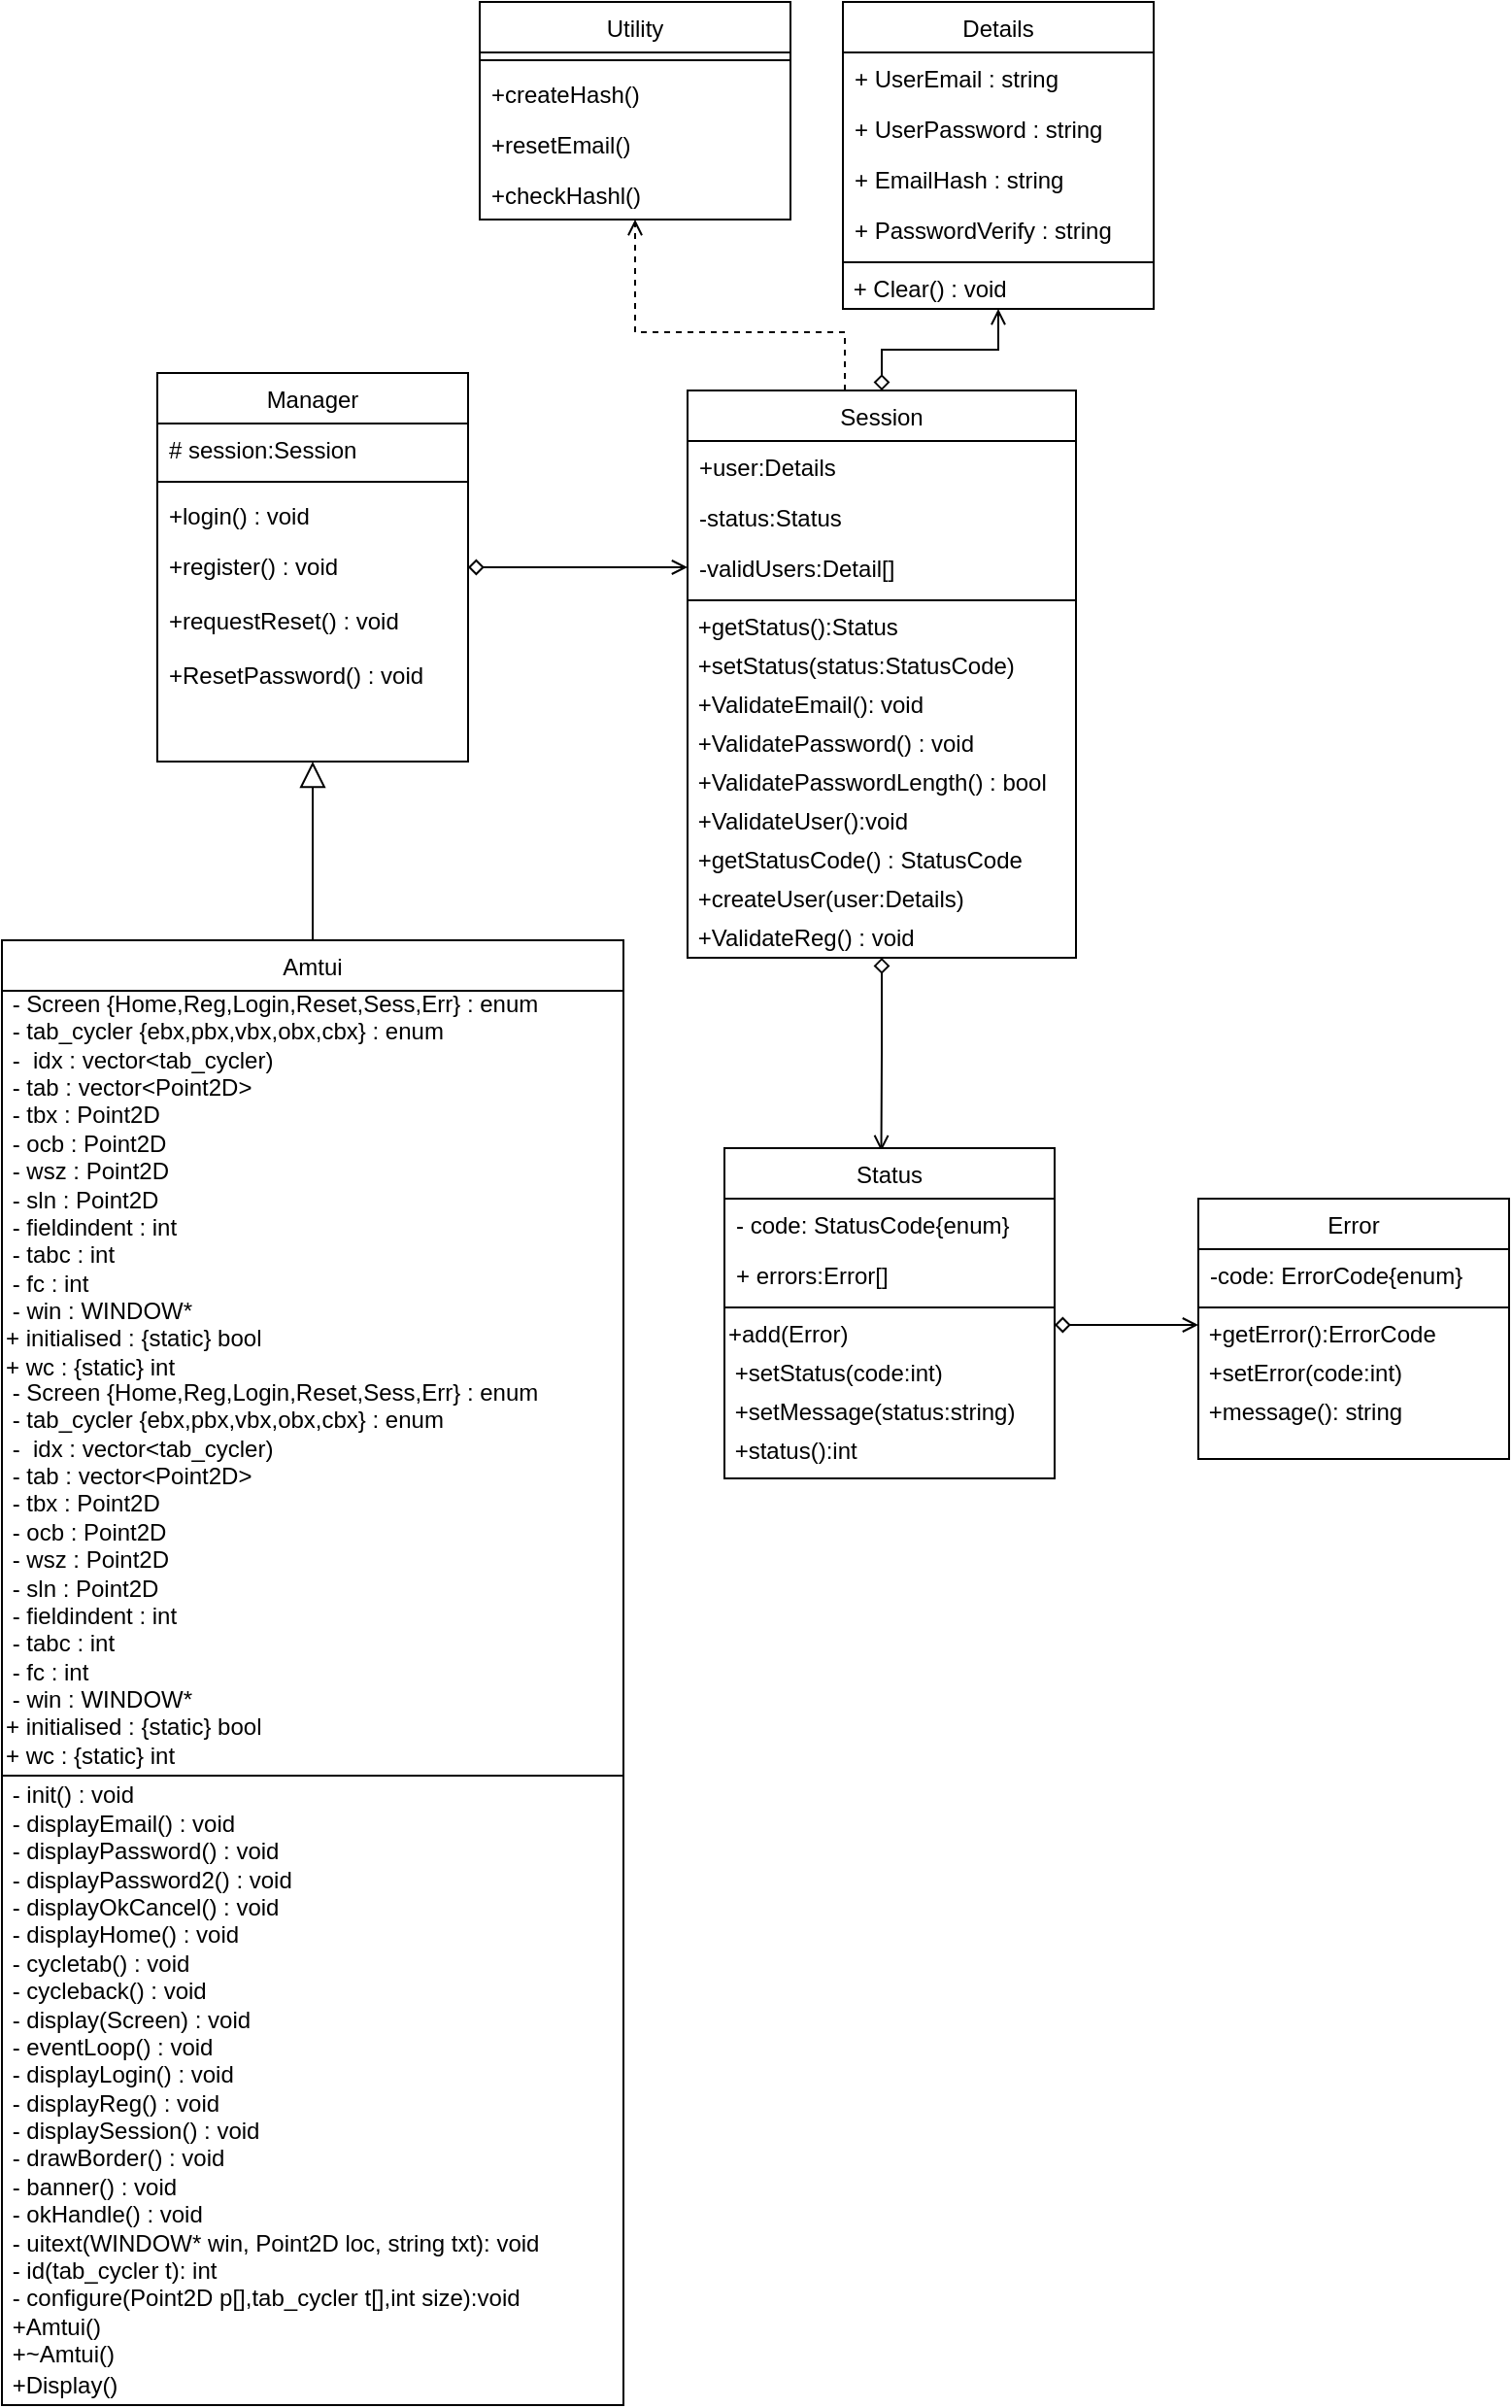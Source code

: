 <mxfile version="13.1.3" type="device"><diagram id="C5RBs43oDa-KdzZeNtuy" name="Page-1"><mxGraphModel dx="920" dy="1678" grid="1" gridSize="10" guides="1" tooltips="1" connect="1" arrows="1" fold="1" page="1" pageScale="1" pageWidth="827" pageHeight="1169" math="0" shadow="0"><root><mxCell id="WIyWlLk6GJQsqaUBKTNV-0"/><mxCell id="WIyWlLk6GJQsqaUBKTNV-1" parent="WIyWlLk6GJQsqaUBKTNV-0"/><mxCell id="tsOdheb4h8W3_vohFzvW-35" style="edgeStyle=orthogonalEdgeStyle;rounded=0;orthogonalLoop=1;jettySize=auto;html=1;entryX=0;entryY=0.5;entryDx=0;entryDy=0;startArrow=diamond;startFill=0;endArrow=open;endFill=0;" parent="WIyWlLk6GJQsqaUBKTNV-1" source="zkfFHV4jXpPFQw0GAbJ--17" target="tsOdheb4h8W3_vohFzvW-26" edge="1"><mxGeometry relative="1" as="geometry"/></mxCell><mxCell id="zkfFHV4jXpPFQw0GAbJ--17" value="Manager" style="swimlane;fontStyle=0;align=center;verticalAlign=top;childLayout=stackLayout;horizontal=1;startSize=26;horizontalStack=0;resizeParent=1;resizeLast=0;collapsible=1;marginBottom=0;rounded=0;shadow=0;strokeWidth=1;" parent="WIyWlLk6GJQsqaUBKTNV-1" vertex="1"><mxGeometry x="474" y="111" width="160" height="200" as="geometry"><mxRectangle x="550" y="140" width="160" height="26" as="alternateBounds"/></mxGeometry></mxCell><mxCell id="zkfFHV4jXpPFQw0GAbJ--19" value="# session:Session" style="text;align=left;verticalAlign=top;spacingLeft=4;spacingRight=4;overflow=hidden;rotatable=0;points=[[0,0.5],[1,0.5]];portConstraint=eastwest;rounded=0;shadow=0;html=0;" parent="zkfFHV4jXpPFQw0GAbJ--17" vertex="1"><mxGeometry y="26" width="160" height="26" as="geometry"/></mxCell><mxCell id="zkfFHV4jXpPFQw0GAbJ--23" value="" style="line;html=1;strokeWidth=1;align=left;verticalAlign=middle;spacingTop=-1;spacingLeft=3;spacingRight=3;rotatable=0;labelPosition=right;points=[];portConstraint=eastwest;" parent="zkfFHV4jXpPFQw0GAbJ--17" vertex="1"><mxGeometry y="52" width="160" height="8" as="geometry"/></mxCell><mxCell id="zkfFHV4jXpPFQw0GAbJ--24" value="+login() : void" style="text;align=left;verticalAlign=top;spacingLeft=4;spacingRight=4;overflow=hidden;rotatable=0;points=[[0,0.5],[1,0.5]];portConstraint=eastwest;" parent="zkfFHV4jXpPFQw0GAbJ--17" vertex="1"><mxGeometry y="60" width="160" height="26" as="geometry"/></mxCell><mxCell id="zkfFHV4jXpPFQw0GAbJ--25" value="+register() : void" style="text;align=left;verticalAlign=top;spacingLeft=4;spacingRight=4;overflow=hidden;rotatable=0;points=[[0,0.5],[1,0.5]];portConstraint=eastwest;" parent="zkfFHV4jXpPFQw0GAbJ--17" vertex="1"><mxGeometry y="86" width="160" height="28" as="geometry"/></mxCell><mxCell id="tsOdheb4h8W3_vohFzvW-19" value="+requestReset() : void" style="text;align=left;verticalAlign=top;spacingLeft=4;spacingRight=4;overflow=hidden;rotatable=0;points=[[0,0.5],[1,0.5]];portConstraint=eastwest;" parent="zkfFHV4jXpPFQw0GAbJ--17" vertex="1"><mxGeometry y="114" width="160" height="28" as="geometry"/></mxCell><mxCell id="tsOdheb4h8W3_vohFzvW-20" value="+ResetPassword() : void" style="text;align=left;verticalAlign=top;spacingLeft=4;spacingRight=4;overflow=hidden;rotatable=0;points=[[0,0.5],[1,0.5]];portConstraint=eastwest;" parent="zkfFHV4jXpPFQw0GAbJ--17" vertex="1"><mxGeometry y="142" width="160" height="28" as="geometry"/></mxCell><mxCell id="tsOdheb4h8W3_vohFzvW-52" style="edgeStyle=orthogonalEdgeStyle;rounded=0;orthogonalLoop=1;jettySize=auto;html=1;entryX=0.5;entryY=1;entryDx=0;entryDy=0;startArrow=diamond;startFill=0;endArrow=open;endFill=0;" parent="WIyWlLk6GJQsqaUBKTNV-1" source="tsOdheb4h8W3_vohFzvW-1" target="tsOdheb4h8W3_vohFzvW-6" edge="1"><mxGeometry relative="1" as="geometry"/></mxCell><mxCell id="tsOdheb4h8W3_vohFzvW-53" style="edgeStyle=orthogonalEdgeStyle;rounded=0;orthogonalLoop=1;jettySize=auto;html=1;entryX=0.5;entryY=1;entryDx=0;entryDy=0;startArrow=none;startFill=0;endArrow=open;endFill=0;dashed=1;" parent="WIyWlLk6GJQsqaUBKTNV-1" source="tsOdheb4h8W3_vohFzvW-1" target="tsOdheb4h8W3_vohFzvW-12" edge="1"><mxGeometry relative="1" as="geometry"><Array as="points"><mxPoint x="828" y="90"/><mxPoint x="720" y="90"/></Array></mxGeometry></mxCell><mxCell id="tsOdheb4h8W3_vohFzvW-1" value="Session" style="swimlane;fontStyle=0;align=center;verticalAlign=top;childLayout=stackLayout;horizontal=1;startSize=26;horizontalStack=0;resizeParent=1;resizeLast=0;collapsible=1;marginBottom=0;rounded=0;shadow=0;strokeWidth=1;" parent="WIyWlLk6GJQsqaUBKTNV-1" vertex="1"><mxGeometry x="747" y="120" width="200" height="292" as="geometry"><mxRectangle x="230" y="140" width="160" height="26" as="alternateBounds"/></mxGeometry></mxCell><mxCell id="tsOdheb4h8W3_vohFzvW-2" value="+user:Details" style="text;align=left;verticalAlign=top;spacingLeft=4;spacingRight=4;overflow=hidden;rotatable=0;points=[[0,0.5],[1,0.5]];portConstraint=eastwest;" parent="tsOdheb4h8W3_vohFzvW-1" vertex="1"><mxGeometry y="26" width="200" height="26" as="geometry"/></mxCell><mxCell id="tsOdheb4h8W3_vohFzvW-3" value="-status:Status" style="text;align=left;verticalAlign=top;spacingLeft=4;spacingRight=4;overflow=hidden;rotatable=0;points=[[0,0.5],[1,0.5]];portConstraint=eastwest;rounded=0;shadow=0;html=0;" parent="tsOdheb4h8W3_vohFzvW-1" vertex="1"><mxGeometry y="52" width="200" height="26" as="geometry"/></mxCell><mxCell id="tsOdheb4h8W3_vohFzvW-26" value="-validUsers:Detail[]" style="text;align=left;verticalAlign=top;spacingLeft=4;spacingRight=4;overflow=hidden;rotatable=0;points=[[0,0.5],[1,0.5]];portConstraint=eastwest;rounded=0;shadow=0;html=0;" parent="tsOdheb4h8W3_vohFzvW-1" vertex="1"><mxGeometry y="78" width="200" height="26" as="geometry"/></mxCell><mxCell id="tsOdheb4h8W3_vohFzvW-25" value="" style="line;html=1;strokeWidth=1;align=left;verticalAlign=middle;spacingTop=-1;spacingLeft=3;spacingRight=3;rotatable=0;labelPosition=right;points=[];portConstraint=eastwest;" parent="tsOdheb4h8W3_vohFzvW-1" vertex="1"><mxGeometry y="104" width="200" height="8" as="geometry"/></mxCell><mxCell id="tsOdheb4h8W3_vohFzvW-27" value="&amp;nbsp;+getStatus():Status" style="text;html=1;align=left;verticalAlign=middle;resizable=0;points=[];autosize=1;" parent="tsOdheb4h8W3_vohFzvW-1" vertex="1"><mxGeometry y="112" width="200" height="20" as="geometry"/></mxCell><mxCell id="tsOdheb4h8W3_vohFzvW-28" value="&amp;nbsp;+setStatus(status:StatusCode)" style="text;html=1;align=left;verticalAlign=middle;resizable=0;points=[];autosize=1;" parent="tsOdheb4h8W3_vohFzvW-1" vertex="1"><mxGeometry y="132" width="200" height="20" as="geometry"/></mxCell><mxCell id="tsOdheb4h8W3_vohFzvW-32" value="&amp;nbsp;+ValidateEmail(): void" style="text;html=1;align=left;verticalAlign=middle;resizable=0;points=[];autosize=1;" parent="tsOdheb4h8W3_vohFzvW-1" vertex="1"><mxGeometry y="152" width="200" height="20" as="geometry"/></mxCell><mxCell id="tsOdheb4h8W3_vohFzvW-33" value="&amp;nbsp;+ValidatePassword() : void" style="text;html=1;align=left;verticalAlign=middle;resizable=0;points=[];autosize=1;" parent="tsOdheb4h8W3_vohFzvW-1" vertex="1"><mxGeometry y="172" width="200" height="20" as="geometry"/></mxCell><mxCell id="qeeQke222dlUhPJb6ZO1-13" value="&amp;nbsp;+ValidatePasswordLength() : bool" style="text;html=1;align=left;verticalAlign=middle;resizable=0;points=[];autosize=1;" vertex="1" parent="tsOdheb4h8W3_vohFzvW-1"><mxGeometry y="192" width="200" height="20" as="geometry"/></mxCell><mxCell id="tsOdheb4h8W3_vohFzvW-34" value="&amp;nbsp;+ValidateUser():void" style="text;html=1;align=left;verticalAlign=middle;resizable=0;points=[];autosize=1;" parent="tsOdheb4h8W3_vohFzvW-1" vertex="1"><mxGeometry y="212" width="200" height="20" as="geometry"/></mxCell><mxCell id="tsOdheb4h8W3_vohFzvW-56" value="&amp;nbsp;+getStatusCode() : StatusCode" style="text;html=1;align=left;verticalAlign=middle;resizable=0;points=[];autosize=1;" parent="tsOdheb4h8W3_vohFzvW-1" vertex="1"><mxGeometry y="232" width="200" height="20" as="geometry"/></mxCell><mxCell id="eyVcMhIvUuuyK8aoAhYr-1" value="&amp;nbsp;+createUser(user:Details)" style="text;html=1;align=left;verticalAlign=middle;resizable=0;points=[];autosize=1;" parent="tsOdheb4h8W3_vohFzvW-1" vertex="1"><mxGeometry y="252" width="200" height="20" as="geometry"/></mxCell><mxCell id="qeeQke222dlUhPJb6ZO1-12" value="&amp;nbsp;+ValidateReg() : void" style="text;html=1;align=left;verticalAlign=middle;resizable=0;points=[];autosize=1;" vertex="1" parent="tsOdheb4h8W3_vohFzvW-1"><mxGeometry y="272" width="200" height="20" as="geometry"/></mxCell><mxCell id="tsOdheb4h8W3_vohFzvW-6" value="Details" style="swimlane;fontStyle=0;align=center;verticalAlign=top;childLayout=stackLayout;horizontal=1;startSize=26;horizontalStack=0;resizeParent=1;resizeLast=0;collapsible=1;marginBottom=0;rounded=0;shadow=0;strokeWidth=1;" parent="WIyWlLk6GJQsqaUBKTNV-1" vertex="1"><mxGeometry x="827" y="-80" width="160" height="158" as="geometry"><mxRectangle x="230" y="140" width="160" height="26" as="alternateBounds"/></mxGeometry></mxCell><mxCell id="tsOdheb4h8W3_vohFzvW-7" value="+ UserEmail : string" style="text;align=left;verticalAlign=top;spacingLeft=4;spacingRight=4;overflow=hidden;rotatable=0;points=[[0,0.5],[1,0.5]];portConstraint=eastwest;" parent="tsOdheb4h8W3_vohFzvW-6" vertex="1"><mxGeometry y="26" width="160" height="26" as="geometry"/></mxCell><mxCell id="tsOdheb4h8W3_vohFzvW-8" value="+ UserPassword : string" style="text;align=left;verticalAlign=top;spacingLeft=4;spacingRight=4;overflow=hidden;rotatable=0;points=[[0,0.5],[1,0.5]];portConstraint=eastwest;rounded=0;shadow=0;html=0;" parent="tsOdheb4h8W3_vohFzvW-6" vertex="1"><mxGeometry y="52" width="160" height="26" as="geometry"/></mxCell><mxCell id="tsOdheb4h8W3_vohFzvW-9" value="+ EmailHash : string" style="text;align=left;verticalAlign=top;spacingLeft=4;spacingRight=4;overflow=hidden;rotatable=0;points=[[0,0.5],[1,0.5]];portConstraint=eastwest;rounded=0;shadow=0;html=0;" parent="tsOdheb4h8W3_vohFzvW-6" vertex="1"><mxGeometry y="78" width="160" height="26" as="geometry"/></mxCell><mxCell id="qeeQke222dlUhPJb6ZO1-11" value="+ PasswordVerify : string" style="text;align=left;verticalAlign=top;spacingLeft=4;spacingRight=4;overflow=hidden;rotatable=0;points=[[0,0.5],[1,0.5]];portConstraint=eastwest;rounded=0;shadow=0;html=0;" vertex="1" parent="tsOdheb4h8W3_vohFzvW-6"><mxGeometry y="104" width="160" height="26" as="geometry"/></mxCell><mxCell id="tsOdheb4h8W3_vohFzvW-10" value="" style="line;html=1;strokeWidth=1;align=left;verticalAlign=middle;spacingTop=-1;spacingLeft=3;spacingRight=3;rotatable=0;labelPosition=right;points=[];portConstraint=eastwest;" parent="tsOdheb4h8W3_vohFzvW-6" vertex="1"><mxGeometry y="130" width="160" height="8" as="geometry"/></mxCell><mxCell id="qeeQke222dlUhPJb6ZO1-10" value="&amp;nbsp;+ Clear() : void" style="text;html=1;align=left;verticalAlign=middle;resizable=0;points=[];autosize=1;" vertex="1" parent="tsOdheb4h8W3_vohFzvW-6"><mxGeometry y="138" width="160" height="20" as="geometry"/></mxCell><mxCell id="tsOdheb4h8W3_vohFzvW-12" value="Utility" style="swimlane;fontStyle=0;align=center;verticalAlign=top;childLayout=stackLayout;horizontal=1;startSize=26;horizontalStack=0;resizeParent=1;resizeLast=0;collapsible=1;marginBottom=0;rounded=0;shadow=0;strokeWidth=1;" parent="WIyWlLk6GJQsqaUBKTNV-1" vertex="1"><mxGeometry x="640" y="-80" width="160" height="112" as="geometry"><mxRectangle x="340" y="380" width="170" height="26" as="alternateBounds"/></mxGeometry></mxCell><mxCell id="tsOdheb4h8W3_vohFzvW-14" value="" style="line;html=1;strokeWidth=1;align=left;verticalAlign=middle;spacingTop=-1;spacingLeft=3;spacingRight=3;rotatable=0;labelPosition=right;points=[];portConstraint=eastwest;" parent="tsOdheb4h8W3_vohFzvW-12" vertex="1"><mxGeometry y="26" width="160" height="8" as="geometry"/></mxCell><mxCell id="tsOdheb4h8W3_vohFzvW-54" value="+createHash()" style="text;align=left;verticalAlign=top;spacingLeft=4;spacingRight=4;overflow=hidden;rotatable=0;points=[[0,0.5],[1,0.5]];portConstraint=eastwest;" parent="tsOdheb4h8W3_vohFzvW-12" vertex="1"><mxGeometry y="34" width="160" height="26" as="geometry"/></mxCell><mxCell id="tsOdheb4h8W3_vohFzvW-55" value="+resetEmail()" style="text;align=left;verticalAlign=top;spacingLeft=4;spacingRight=4;overflow=hidden;rotatable=0;points=[[0,0.5],[1,0.5]];portConstraint=eastwest;" parent="tsOdheb4h8W3_vohFzvW-12" vertex="1"><mxGeometry y="60" width="160" height="26" as="geometry"/></mxCell><mxCell id="eyVcMhIvUuuyK8aoAhYr-2" value="+checkHashl()" style="text;align=left;verticalAlign=top;spacingLeft=4;spacingRight=4;overflow=hidden;rotatable=0;points=[[0,0.5],[1,0.5]];portConstraint=eastwest;" parent="tsOdheb4h8W3_vohFzvW-12" vertex="1"><mxGeometry y="86" width="160" height="26" as="geometry"/></mxCell><mxCell id="tsOdheb4h8W3_vohFzvW-36" style="edgeStyle=orthogonalEdgeStyle;rounded=0;orthogonalLoop=1;jettySize=auto;html=1;entryX=0;entryY=0.5;entryDx=0;entryDy=0;startArrow=diamond;startFill=0;endArrow=open;endFill=0;" parent="WIyWlLk6GJQsqaUBKTNV-1" edge="1"><mxGeometry relative="1" as="geometry"><mxPoint x="936" y="601" as="sourcePoint"/><mxPoint x="1010" y="601" as="targetPoint"/><Array as="points"><mxPoint x="936" y="601"/></Array></mxGeometry></mxCell><mxCell id="tsOdheb4h8W3_vohFzvW-42" style="edgeStyle=orthogonalEdgeStyle;rounded=0;orthogonalLoop=1;jettySize=auto;html=1;entryX=0.475;entryY=0.009;entryDx=0;entryDy=0;entryPerimeter=0;startArrow=diamond;startFill=0;endArrow=open;endFill=0;exitX=0.5;exitY=1;exitDx=0;exitDy=0;" parent="WIyWlLk6GJQsqaUBKTNV-1" source="tsOdheb4h8W3_vohFzvW-1" target="zkfFHV4jXpPFQw0GAbJ--13" edge="1"><mxGeometry relative="1" as="geometry"><mxPoint x="828" y="440" as="sourcePoint"/></mxGeometry></mxCell><mxCell id="qeeQke222dlUhPJb6ZO1-2" style="edgeStyle=orthogonalEdgeStyle;rounded=0;orthogonalLoop=1;jettySize=auto;html=1;entryX=0.5;entryY=1;entryDx=0;entryDy=0;endArrow=block;endFill=0;endSize=11;startSize=11;" edge="1" parent="WIyWlLk6GJQsqaUBKTNV-1" source="zkfFHV4jXpPFQw0GAbJ--0" target="zkfFHV4jXpPFQw0GAbJ--17"><mxGeometry relative="1" as="geometry"/></mxCell><mxCell id="zkfFHV4jXpPFQw0GAbJ--0" value="Amtui" style="swimlane;fontStyle=0;align=center;verticalAlign=top;childLayout=stackLayout;horizontal=1;startSize=26;horizontalStack=0;resizeParent=1;resizeLast=0;collapsible=1;marginBottom=0;rounded=0;shadow=0;strokeWidth=1;" parent="WIyWlLk6GJQsqaUBKTNV-1" vertex="1"><mxGeometry x="394" y="403" width="320" height="754" as="geometry"><mxRectangle x="230" y="140" width="160" height="26" as="alternateBounds"/></mxGeometry></mxCell><mxCell id="tsOdheb4h8W3_vohFzvW-17" value="&lt;div&gt;&amp;nbsp;- Screen {Home,Reg,Login,Reset,Sess,Err} : enum&lt;/div&gt;&lt;div&gt;&amp;nbsp;- tab_cycler {ebx,pbx,vbx,obx,cbx} : enum&lt;/div&gt;&lt;div&gt;&amp;nbsp;-&amp;nbsp; idx : vector&amp;lt;tab_cycler)&lt;/div&gt;&lt;div&gt;&amp;nbsp;- tab : vector&amp;lt;Point2D&amp;gt;&lt;/div&gt;&lt;div&gt;&amp;nbsp;- tbx&amp;nbsp;:&amp;nbsp;Point2D&lt;/div&gt;&lt;div&gt;&amp;nbsp;- ocb&amp;nbsp;:&amp;nbsp;Point2D&lt;/div&gt;&lt;div&gt;&amp;nbsp;- wsz&amp;nbsp;:&amp;nbsp;Point2D&lt;/div&gt;&lt;div&gt;&amp;nbsp;- sln&amp;nbsp;:&amp;nbsp;Point2D&lt;/div&gt;&lt;div&gt;&amp;nbsp;- fieldindent : int&lt;/div&gt;&lt;div&gt;&lt;span&gt;&amp;nbsp;- tabc&lt;/span&gt;&amp;nbsp;: int&lt;/div&gt;&lt;div&gt;&amp;nbsp;- fc&amp;nbsp;: int&lt;/div&gt;&lt;div&gt;&amp;nbsp;-&lt;span&gt;&amp;nbsp;&lt;/span&gt;&lt;span&gt;win : WINDOW*&lt;/span&gt;&lt;/div&gt;&lt;div&gt;&lt;div&gt;+ initialised : {static} bool&lt;br&gt;&lt;/div&gt;&lt;/div&gt;&lt;div&gt;+ wc : {static} int&lt;br&gt;&lt;/div&gt;" style="text;html=1;align=left;verticalAlign=middle;resizable=0;points=[];autosize=1;" parent="zkfFHV4jXpPFQw0GAbJ--0" vertex="1"><mxGeometry y="26" width="320" height="200" as="geometry"/></mxCell><mxCell id="qeeQke222dlUhPJb6ZO1-9" value="&lt;div&gt;&amp;nbsp;- Screen {Home,Reg,Login,Reset,Sess,Err} : enum&lt;/div&gt;&lt;div&gt;&amp;nbsp;- tab_cycler {ebx,pbx,vbx,obx,cbx} : enum&lt;/div&gt;&lt;div&gt;&amp;nbsp;-&amp;nbsp; idx : vector&amp;lt;tab_cycler)&lt;/div&gt;&lt;div&gt;&amp;nbsp;- tab : vector&amp;lt;Point2D&amp;gt;&lt;/div&gt;&lt;div&gt;&amp;nbsp;- tbx&amp;nbsp;:&amp;nbsp;Point2D&lt;/div&gt;&lt;div&gt;&amp;nbsp;- ocb&amp;nbsp;:&amp;nbsp;Point2D&lt;/div&gt;&lt;div&gt;&amp;nbsp;- wsz&amp;nbsp;:&amp;nbsp;Point2D&lt;/div&gt;&lt;div&gt;&amp;nbsp;- sln&amp;nbsp;:&amp;nbsp;Point2D&lt;/div&gt;&lt;div&gt;&amp;nbsp;- fieldindent : int&lt;/div&gt;&lt;div&gt;&lt;span&gt;&amp;nbsp;- tabc&lt;/span&gt;&amp;nbsp;: int&lt;/div&gt;&lt;div&gt;&amp;nbsp;- fc&amp;nbsp;: int&lt;/div&gt;&lt;div&gt;&amp;nbsp;-&lt;span&gt;&amp;nbsp;&lt;/span&gt;&lt;span&gt;win : WINDOW*&lt;/span&gt;&lt;/div&gt;&lt;div&gt;&lt;div&gt;+ initialised : {static} bool&lt;br&gt;&lt;/div&gt;&lt;/div&gt;&lt;div&gt;+ wc : {static} int&lt;br&gt;&lt;/div&gt;" style="text;html=1;align=left;verticalAlign=middle;resizable=0;points=[];autosize=1;" vertex="1" parent="zkfFHV4jXpPFQw0GAbJ--0"><mxGeometry y="226" width="320" height="200" as="geometry"/></mxCell><mxCell id="zkfFHV4jXpPFQw0GAbJ--4" value="" style="line;html=1;strokeWidth=1;align=left;verticalAlign=middle;spacingTop=-1;spacingLeft=3;spacingRight=3;rotatable=0;labelPosition=right;points=[];portConstraint=eastwest;" parent="zkfFHV4jXpPFQw0GAbJ--0" vertex="1"><mxGeometry y="426" width="320" height="8" as="geometry"/></mxCell><mxCell id="qeeQke222dlUhPJb6ZO1-8" value="&lt;div&gt;&lt;div&gt;&amp;nbsp;- init()&amp;nbsp;: void&lt;/div&gt;&lt;div&gt;&amp;nbsp;-&amp;nbsp;displayEmail()&amp;nbsp;: void&lt;/div&gt;&lt;div&gt;&amp;nbsp;-&amp;nbsp;displayPassword()&amp;nbsp;: void&lt;/div&gt;&lt;div&gt;&amp;nbsp;- displayPassword2()&amp;nbsp;: void&lt;/div&gt;&lt;div&gt;&amp;nbsp;-&amp;nbsp;displayOkCancel()&amp;nbsp;: void&lt;/div&gt;&lt;div&gt;&amp;nbsp;-&amp;nbsp;displayHome()&amp;nbsp;: void&lt;/div&gt;&lt;div&gt;&amp;nbsp;-&amp;nbsp;cycletab()&amp;nbsp;: void&lt;/div&gt;&lt;div&gt;&amp;nbsp;-&amp;nbsp;cycleback()&amp;nbsp;: void&lt;/div&gt;&lt;div&gt;&amp;nbsp;-&amp;nbsp;display(Screen)&amp;nbsp;: void&lt;/div&gt;&lt;div&gt;&amp;nbsp;-&amp;nbsp;eventLoop()&amp;nbsp;: void&lt;/div&gt;&lt;div&gt;&amp;nbsp;-&amp;nbsp;displayLogin()&amp;nbsp;: void&lt;/div&gt;&lt;div&gt;&amp;nbsp;-&amp;nbsp;displayReg()&amp;nbsp;: void&lt;/div&gt;&lt;div&gt;&amp;nbsp;-&amp;nbsp;displaySession()&amp;nbsp;: void&lt;/div&gt;&lt;div&gt;&amp;nbsp;-&amp;nbsp;drawBorder()&amp;nbsp;: void&lt;/div&gt;&lt;div&gt;&amp;nbsp;-&amp;nbsp;banner()&amp;nbsp;: void&lt;/div&gt;&lt;div&gt;&amp;nbsp;-&amp;nbsp;okHandle()&amp;nbsp;: void&lt;/div&gt;&lt;div&gt;&amp;nbsp;-&amp;nbsp;uitext(WINDOW* win, Point2D loc, string txt): void&lt;/div&gt;&lt;div&gt;&amp;nbsp;-&amp;nbsp;id(tab_cycler t): int&lt;/div&gt;&lt;div&gt;&amp;nbsp;-&amp;nbsp;configure(Point2D p[],tab_cycler t[],int size):void&lt;/div&gt;&lt;/div&gt;&lt;div&gt;&amp;nbsp;+Amtui()&lt;br&gt;&lt;/div&gt;&lt;div&gt;&amp;nbsp;+~Amtui()&lt;br&gt;&lt;/div&gt;" style="text;html=1;align=left;verticalAlign=middle;resizable=0;points=[];autosize=1;" vertex="1" parent="zkfFHV4jXpPFQw0GAbJ--0"><mxGeometry y="434" width="320" height="300" as="geometry"/></mxCell><mxCell id="qeeQke222dlUhPJb6ZO1-6" value="&amp;nbsp;+Display()" style="text;html=1;align=left;verticalAlign=middle;resizable=0;points=[];autosize=1;" vertex="1" parent="zkfFHV4jXpPFQw0GAbJ--0"><mxGeometry y="734" width="320" height="20" as="geometry"/></mxCell><mxCell id="zkfFHV4jXpPFQw0GAbJ--6" value="Error" style="swimlane;fontStyle=0;align=center;verticalAlign=top;childLayout=stackLayout;horizontal=1;startSize=26;horizontalStack=0;resizeParent=1;resizeLast=0;collapsible=1;marginBottom=0;rounded=0;shadow=0;strokeWidth=1;" parent="WIyWlLk6GJQsqaUBKTNV-1" vertex="1"><mxGeometry x="1010" y="536" width="160" height="134" as="geometry"><mxRectangle x="130" y="380" width="160" height="26" as="alternateBounds"/></mxGeometry></mxCell><mxCell id="zkfFHV4jXpPFQw0GAbJ--7" value="-code: ErrorCode{enum}" style="text;align=left;verticalAlign=top;spacingLeft=4;spacingRight=4;overflow=hidden;rotatable=0;points=[[0,0.5],[1,0.5]];portConstraint=eastwest;" parent="zkfFHV4jXpPFQw0GAbJ--6" vertex="1"><mxGeometry y="26" width="160" height="26" as="geometry"/></mxCell><mxCell id="zkfFHV4jXpPFQw0GAbJ--9" value="" style="line;html=1;strokeWidth=1;align=left;verticalAlign=middle;spacingTop=-1;spacingLeft=3;spacingRight=3;rotatable=0;labelPosition=right;points=[];portConstraint=eastwest;" parent="zkfFHV4jXpPFQw0GAbJ--6" vertex="1"><mxGeometry y="52" width="160" height="8" as="geometry"/></mxCell><mxCell id="tsOdheb4h8W3_vohFzvW-48" value="&amp;nbsp;+getError():ErrorCode" style="text;html=1;align=left;verticalAlign=middle;resizable=0;points=[];autosize=1;" parent="zkfFHV4jXpPFQw0GAbJ--6" vertex="1"><mxGeometry y="60" width="160" height="20" as="geometry"/></mxCell><mxCell id="tsOdheb4h8W3_vohFzvW-49" value="&amp;nbsp;+setError(code:int)" style="text;html=1;align=left;verticalAlign=middle;resizable=0;points=[];autosize=1;" parent="zkfFHV4jXpPFQw0GAbJ--6" vertex="1"><mxGeometry y="80" width="160" height="20" as="geometry"/></mxCell><mxCell id="tsOdheb4h8W3_vohFzvW-50" value="&amp;nbsp;+message(): string" style="text;html=1;align=left;verticalAlign=middle;resizable=0;points=[];autosize=1;" parent="zkfFHV4jXpPFQw0GAbJ--6" vertex="1"><mxGeometry y="100" width="160" height="20" as="geometry"/></mxCell><mxCell id="zkfFHV4jXpPFQw0GAbJ--13" value="Status" style="swimlane;fontStyle=0;align=center;verticalAlign=top;childLayout=stackLayout;horizontal=1;startSize=26;horizontalStack=0;resizeParent=1;resizeLast=0;collapsible=1;marginBottom=0;rounded=0;shadow=0;strokeWidth=1;" parent="WIyWlLk6GJQsqaUBKTNV-1" vertex="1"><mxGeometry x="766" y="510" width="170" height="170" as="geometry"><mxRectangle x="340" y="380" width="170" height="26" as="alternateBounds"/></mxGeometry></mxCell><mxCell id="tsOdheb4h8W3_vohFzvW-37" value="- code: StatusCode{enum}" style="text;align=left;verticalAlign=top;spacingLeft=4;spacingRight=4;overflow=hidden;rotatable=0;points=[[0,0.5],[1,0.5]];portConstraint=eastwest;" parent="zkfFHV4jXpPFQw0GAbJ--13" vertex="1"><mxGeometry y="26" width="170" height="26" as="geometry"/></mxCell><mxCell id="tsOdheb4h8W3_vohFzvW-4" value="+ errors:Error[]" style="text;align=left;verticalAlign=top;spacingLeft=4;spacingRight=4;overflow=hidden;rotatable=0;points=[[0,0.5],[1,0.5]];portConstraint=eastwest;rounded=0;shadow=0;html=0;" parent="zkfFHV4jXpPFQw0GAbJ--13" vertex="1"><mxGeometry y="52" width="170" height="26" as="geometry"/></mxCell><mxCell id="zkfFHV4jXpPFQw0GAbJ--15" value="" style="line;html=1;strokeWidth=1;align=left;verticalAlign=middle;spacingTop=-1;spacingLeft=3;spacingRight=3;rotatable=0;labelPosition=right;points=[];portConstraint=eastwest;" parent="zkfFHV4jXpPFQw0GAbJ--13" vertex="1"><mxGeometry y="78" width="170" height="8" as="geometry"/></mxCell><mxCell id="KkQRsUoNbG52gpByHL5Y-0" value="+add(Error)" style="text;html=1;align=left;verticalAlign=middle;resizable=0;points=[];autosize=1;" parent="zkfFHV4jXpPFQw0GAbJ--13" vertex="1"><mxGeometry y="86" width="170" height="20" as="geometry"/></mxCell><mxCell id="tsOdheb4h8W3_vohFzvW-30" value="&amp;nbsp;+setStatus(code:int)" style="text;html=1;align=left;verticalAlign=middle;resizable=0;points=[];autosize=1;" parent="zkfFHV4jXpPFQw0GAbJ--13" vertex="1"><mxGeometry y="106" width="170" height="20" as="geometry"/></mxCell><mxCell id="tsOdheb4h8W3_vohFzvW-31" value="&amp;nbsp;+setMessage(status:string)" style="text;html=1;align=left;verticalAlign=middle;resizable=0;points=[];autosize=1;" parent="zkfFHV4jXpPFQw0GAbJ--13" vertex="1"><mxGeometry y="126" width="170" height="20" as="geometry"/></mxCell><mxCell id="tsOdheb4h8W3_vohFzvW-38" value="&amp;nbsp;+status():int" style="text;html=1;align=left;verticalAlign=middle;resizable=0;points=[];autosize=1;" parent="zkfFHV4jXpPFQw0GAbJ--13" vertex="1"><mxGeometry y="146" width="170" height="20" as="geometry"/></mxCell></root></mxGraphModel></diagram></mxfile>